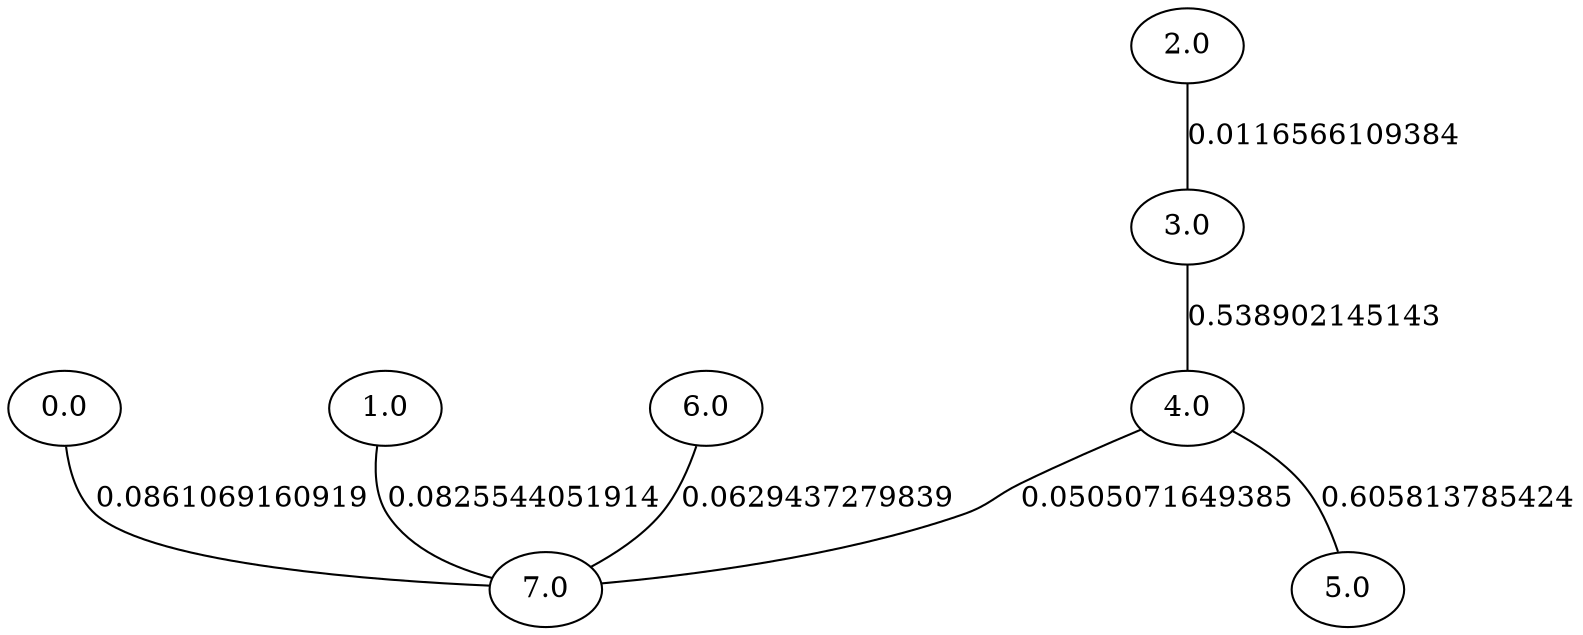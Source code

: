 graph span{    4.0 -- 5.0 [label=0.605813785424]    3.0 -- 4.0 [label=0.538902145143]    0.0 -- 7.0 [label=0.0861069160919]    1.0 -- 7.0 [label=0.0825544051914]    6.0 -- 7.0 [label=0.0629437279839]    4.0 -- 7.0 [label=0.0505071649385]    2.0 -- 3.0 [label=0.0116566109384]}